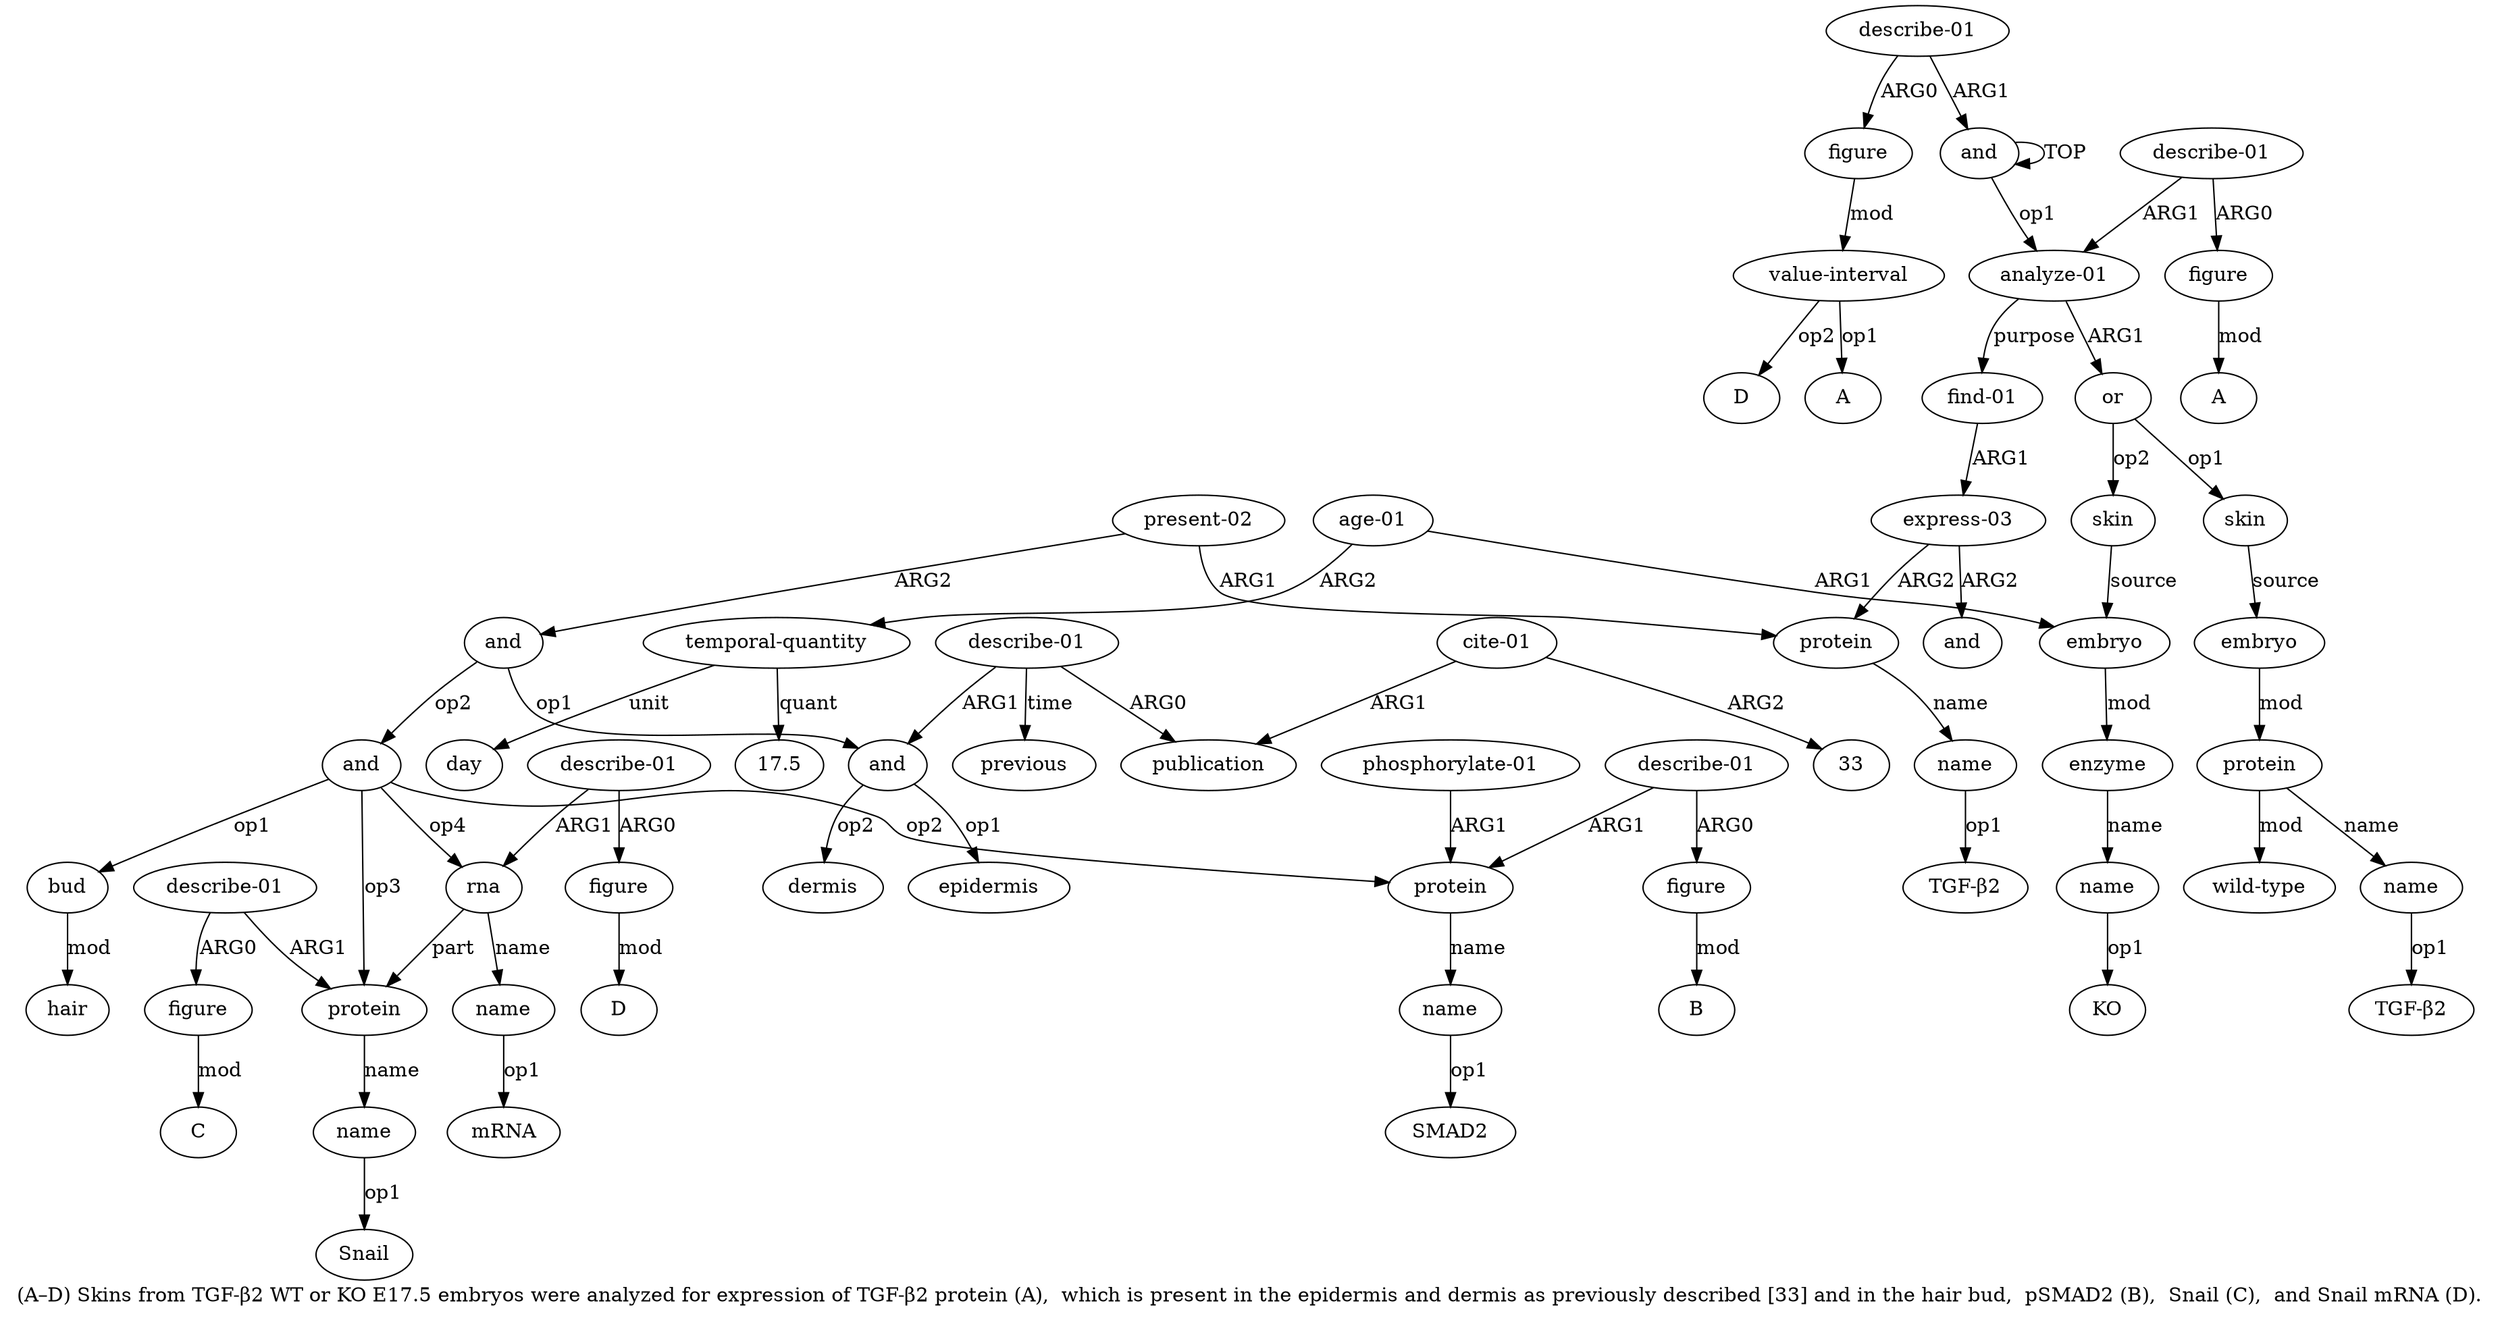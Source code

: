 digraph  {
	graph [label="(A–D) Skins from TGF-β2 WT or KO E17.5 embryos were analyzed for expression of TGF-β2 protein (A),  which is present in the \
epidermis and dermis as previously described [33] and in the hair bud,  pSMAD2 (B),  Snail (C),  and Snail mRNA (D)."];
	node [label="\N"];
	a20	 [color=black,
		gold_ind=20,
		gold_label="present-02",
		label="present-02",
		test_ind=20,
		test_label="present-02"];
	a21	 [color=black,
		gold_ind=21,
		gold_label=and,
		label=and,
		test_ind=21,
		test_label=and];
	a20 -> a21 [key=0,
	color=black,
	gold_label=ARG2,
	label=ARG2,
	test_label=ARG2];
a18 [color=black,
	gold_ind=18,
	gold_label=protein,
	label=protein,
	test_ind=18,
	test_label=protein];
a20 -> a18 [key=0,
color=black,
gold_label=ARG1,
label=ARG1,
test_label=ARG1];
a22 [color=black,
gold_ind=22,
gold_label=and,
label=and,
test_ind=22,
test_label=and];
a21 -> a22 [key=0,
color=black,
gold_label=op1,
label=op1,
test_label=op1];
a29 [color=black,
gold_ind=29,
gold_label=and,
label=and,
test_ind=29,
test_label=and];
a21 -> a29 [key=0,
color=black,
gold_label=op2,
label=op2,
test_label=op2];
a23 [color=black,
gold_ind=23,
gold_label=epidermis,
label=epidermis,
test_ind=23,
test_label=epidermis];
a22 -> a23 [key=0,
color=black,
gold_label=op1,
label=op1,
test_label=op1];
a24 [color=black,
gold_ind=24,
gold_label=dermis,
label=dermis,
test_ind=24,
test_label=dermis];
a22 -> a24 [key=0,
color=black,
gold_label=op2,
label=op2,
test_label=op2];
a25 [color=black,
gold_ind=25,
gold_label="describe-01",
label="describe-01",
test_ind=25,
test_label="describe-01"];
a25 -> a22 [key=0,
color=black,
gold_label=ARG1,
label=ARG1,
test_label=ARG1];
a26 [color=black,
gold_ind=26,
gold_label=publication,
label=publication,
test_ind=26,
test_label=publication];
a25 -> a26 [key=0,
color=black,
gold_label=ARG0,
label=ARG0,
test_label=ARG0];
a28 [color=black,
gold_ind=28,
gold_label=previous,
label=previous,
test_ind=28,
test_label=previous];
a25 -> a28 [key=0,
color=black,
gold_label=time,
label=time,
test_label=time];
a27 [color=black,
gold_ind=27,
gold_label="cite-01",
label="cite-01",
test_ind=27,
test_label="cite-01"];
a27 -> a26 [key=0,
color=black,
gold_label=ARG1,
label=ARG1,
test_label=ARG1];
"a27 33" [color=black,
gold_ind=-1,
gold_label=33,
label=33,
test_ind=-1,
test_label=33];
a27 -> "a27 33" [key=0,
color=black,
gold_label=ARG2,
label=ARG2,
test_label=ARG2];
a30 [color=black,
gold_ind=30,
gold_label=bud,
label=bud,
test_ind=30,
test_label=bud];
a29 -> a30 [key=0,
color=black,
gold_label=op1,
label=op1,
test_label=op1];
a37 [color=black,
gold_ind=37,
gold_label=protein,
label=protein,
test_ind=37,
test_label=protein];
a29 -> a37 [key=0,
color=black,
gold_label=op3,
label=op3,
test_label=op3];
a32 [color=black,
gold_ind=32,
gold_label=protein,
label=protein,
test_ind=32,
test_label=protein];
a29 -> a32 [key=0,
color=black,
gold_label=op2,
label=op2,
test_label=op2];
a41 [color=black,
gold_ind=41,
gold_label=rna,
label=rna,
test_ind=41,
test_label=rna];
a29 -> a41 [key=0,
color=black,
gold_label=op4,
label=op4,
test_label=op4];
a31 [color=black,
gold_ind=31,
gold_label=hair,
label=hair,
test_ind=31,
test_label=hair];
"a36 B" [color=black,
gold_ind=-1,
gold_label=B,
label=B,
test_ind=-1,
test_label=B];
a30 -> a31 [key=0,
color=black,
gold_label=mod,
label=mod,
test_label=mod];
"a44 D" [color=black,
gold_ind=-1,
gold_label=D,
label=D,
test_ind=-1,
test_label=D];
a38 [color=black,
gold_ind=38,
gold_label=name,
label=name,
test_ind=38,
test_label=name];
a37 -> a38 [key=0,
color=black,
gold_label=name,
label=name,
test_label=name];
a36 [color=black,
gold_ind=36,
gold_label=figure,
label=figure,
test_ind=36,
test_label=figure];
a36 -> "a36 B" [key=0,
color=black,
gold_label=mod,
label=mod,
test_label=mod];
a33 [color=black,
gold_ind=33,
gold_label=name,
label=name,
test_ind=33,
test_label=name];
"a33 SMAD2" [color=black,
gold_ind=-1,
gold_label=SMAD2,
label=SMAD2,
test_ind=-1,
test_label=SMAD2];
a33 -> "a33 SMAD2" [key=0,
color=black,
gold_label=op1,
label=op1,
test_label=op1];
a35 [color=black,
gold_ind=35,
gold_label="describe-01",
label="describe-01",
test_ind=35,
test_label="describe-01"];
a35 -> a36 [key=0,
color=black,
gold_label=ARG0,
label=ARG0,
test_label=ARG0];
a35 -> a32 [key=0,
color=black,
gold_label=ARG1,
label=ARG1,
test_label=ARG1];
a34 [color=black,
gold_ind=34,
gold_label="phosphorylate-01",
label="phosphorylate-01",
test_ind=34,
test_label="phosphorylate-01"];
a34 -> a32 [key=0,
color=black,
gold_label=ARG1,
label=ARG1,
test_label=ARG1];
"a38 Snail" [color=black,
gold_ind=-1,
gold_label=Snail,
label=Snail,
test_ind=-1,
test_label=Snail];
"a46 A" [color=black,
gold_ind=-1,
gold_label=A,
label=A,
test_ind=-1,
test_label=A];
"a13 17.5" [color=black,
gold_ind=-1,
gold_label=17.5,
label=17.5,
test_ind=-1,
test_label=17.5];
"a19 TGF-β2" [color=black,
gold_ind=-1,
gold_label="TGF-β2",
label="TGF-β2",
test_ind=-1,
test_label="TGF-β2"];
"a49 A" [color=black,
gold_ind=-1,
gold_label=A,
label=A,
test_ind=-1,
test_label=A];
"a40 C" [color=black,
gold_ind=-1,
gold_label=C,
label=C,
test_ind=-1,
test_label=C];
"a49 D" [color=black,
gold_ind=-1,
gold_label=D,
label=D,
test_ind=-1,
test_label=D];
a32 -> a33 [key=0,
color=black,
gold_label=name,
label=name,
test_label=name];
"a11 KO" [color=black,
gold_ind=-1,
gold_label=KO,
label=KO,
test_ind=-1,
test_label=KO];
a15 [color=black,
gold_ind=15,
gold_label="find-01",
label="find-01",
test_ind=15,
test_label="find-01"];
a16 [color=black,
gold_ind=16,
gold_label="express-03",
label="express-03",
test_ind=16,
test_label="express-03"];
a15 -> a16 [key=0,
color=black,
gold_label=ARG1,
label=ARG1,
test_label=ARG1];
a14 [color=black,
gold_ind=14,
gold_label=day,
label=day,
test_ind=14,
test_label=day];
a17 [color=black,
gold_ind=17,
gold_label=and,
label=and,
test_ind=17,
test_label=and];
a16 -> a17 [key=0,
color=black,
gold_label=ARG2,
label=ARG2,
test_label=ARG2];
a16 -> a18 [key=0,
color=black,
gold_label=ARG2,
label=ARG2,
test_label=ARG2];
a11 [color=black,
gold_ind=11,
gold_label=name,
label=name,
test_ind=11,
test_label=name];
a11 -> "a11 KO" [key=0,
color=black,
gold_label=op1,
label=op1,
test_label=op1];
a10 [color=black,
gold_ind=10,
gold_label=enzyme,
label=enzyme,
test_ind=10,
test_label=enzyme];
a10 -> a11 [key=0,
color=black,
gold_label=name,
label=name,
test_label=name];
a13 [color=black,
gold_ind=13,
gold_label="temporal-quantity",
label="temporal-quantity",
test_ind=13,
test_label="temporal-quantity"];
a13 -> "a13 17.5" [key=0,
color=black,
gold_label=quant,
label=quant,
test_label=quant];
a13 -> a14 [key=0,
color=black,
gold_label=unit,
label=unit,
test_label=unit];
a12 [color=black,
gold_ind=12,
gold_label="age-01",
label="age-01",
test_ind=12,
test_label="age-01"];
a12 -> a13 [key=0,
color=black,
gold_label=ARG2,
label=ARG2,
test_label=ARG2];
a9 [color=black,
gold_ind=9,
gold_label=embryo,
label=embryo,
test_ind=9,
test_label=embryo];
a12 -> a9 [key=0,
color=black,
gold_label=ARG1,
label=ARG1,
test_label=ARG1];
a39 [color=black,
gold_ind=39,
gold_label="describe-01",
label="describe-01",
test_ind=39,
test_label="describe-01"];
a39 -> a37 [key=0,
color=black,
gold_label=ARG1,
label=ARG1,
test_label=ARG1];
a40 [color=black,
gold_ind=40,
gold_label=figure,
label=figure,
test_ind=40,
test_label=figure];
a39 -> a40 [key=0,
color=black,
gold_label=ARG0,
label=ARG0,
test_label=ARG0];
a38 -> "a38 Snail" [key=0,
color=black,
gold_label=op1,
label=op1,
test_label=op1];
a19 [color=black,
gold_ind=19,
gold_label=name,
label=name,
test_ind=19,
test_label=name];
a19 -> "a19 TGF-β2" [key=0,
color=black,
gold_label=op1,
label=op1,
test_label=op1];
a18 -> a19 [key=0,
color=black,
gold_label=name,
label=name,
test_label=name];
a1 [color=black,
gold_ind=1,
gold_label="analyze-01",
label="analyze-01",
test_ind=1,
test_label="analyze-01"];
a1 -> a15 [key=0,
color=black,
gold_label=purpose,
label=purpose,
test_label=purpose];
a2 [color=black,
gold_ind=2,
gold_label=or,
label=or,
test_ind=2,
test_label=or];
a1 -> a2 [key=0,
color=black,
gold_label=ARG1,
label=ARG1,
test_label=ARG1];
a0 [color=black,
gold_ind=0,
gold_label=and,
label=and,
test_ind=0,
test_label=and];
a0 -> a1 [key=0,
color=black,
gold_label=op1,
label=op1,
test_label=op1];
a0 -> a0 [key=0,
color=black,
gold_label=TOP,
label=TOP,
test_label=TOP];
a3 [color=black,
gold_ind=3,
gold_label=skin,
label=skin,
test_ind=3,
test_label=skin];
a4 [color=black,
gold_ind=4,
gold_label=embryo,
label=embryo,
test_ind=4,
test_label=embryo];
a3 -> a4 [key=0,
color=black,
gold_label=source,
label=source,
test_label=source];
a2 -> a3 [key=0,
color=black,
gold_label=op1,
label=op1,
test_label=op1];
a8 [color=black,
gold_ind=8,
gold_label=skin,
label=skin,
test_ind=8,
test_label=skin];
a2 -> a8 [key=0,
color=black,
gold_label=op2,
label=op2,
test_label=op2];
a5 [color=black,
gold_ind=5,
gold_label=protein,
label=protein,
test_ind=5,
test_label=protein];
a7 [color=black,
gold_ind=7,
gold_label="wild-type",
label="wild-type",
test_ind=7,
test_label="wild-type"];
a5 -> a7 [key=0,
color=black,
gold_label=mod,
label=mod,
test_label=mod];
a6 [color=black,
gold_ind=6,
gold_label=name,
label=name,
test_ind=6,
test_label=name];
a5 -> a6 [key=0,
color=black,
gold_label=name,
label=name,
test_label=name];
a4 -> a5 [key=0,
color=black,
gold_label=mod,
label=mod,
test_label=mod];
"a6 TGF-β2" [color=black,
gold_ind=-1,
gold_label="TGF-β2",
label="TGF-β2",
test_ind=-1,
test_label="TGF-β2"];
a6 -> "a6 TGF-β2" [key=0,
color=black,
gold_label=op1,
label=op1,
test_label=op1];
a9 -> a10 [key=0,
color=black,
gold_label=mod,
label=mod,
test_label=mod];
a8 -> a9 [key=0,
color=black,
gold_label=source,
label=source,
test_label=source];
a46 [color=black,
gold_ind=46,
gold_label=figure,
label=figure,
test_ind=46,
test_label=figure];
a46 -> "a46 A" [key=0,
color=black,
gold_label=mod,
label=mod,
test_label=mod];
a47 [color=black,
gold_ind=47,
gold_label="describe-01",
label="describe-01",
test_ind=47,
test_label="describe-01"];
a47 -> a0 [key=0,
color=black,
gold_label=ARG1,
label=ARG1,
test_label=ARG1];
a48 [color=black,
gold_ind=48,
gold_label=figure,
label=figure,
test_ind=48,
test_label=figure];
a47 -> a48 [key=0,
color=black,
gold_label=ARG0,
label=ARG0,
test_label=ARG0];
a44 [color=black,
gold_ind=44,
gold_label=figure,
label=figure,
test_ind=44,
test_label=figure];
a44 -> "a44 D" [key=0,
color=black,
gold_label=mod,
label=mod,
test_label=mod];
a45 [color=black,
gold_ind=45,
gold_label="describe-01",
label="describe-01",
test_ind=45,
test_label="describe-01"];
a45 -> a1 [key=0,
color=black,
gold_label=ARG1,
label=ARG1,
test_label=ARG1];
a45 -> a46 [key=0,
color=black,
gold_label=ARG0,
label=ARG0,
test_label=ARG0];
a42 [color=black,
gold_ind=42,
gold_label=name,
label=name,
test_ind=42,
test_label=name];
"a42 mRNA" [color=black,
gold_ind=-1,
gold_label=mRNA,
label=mRNA,
test_ind=-1,
test_label=mRNA];
a42 -> "a42 mRNA" [key=0,
color=black,
gold_label=op1,
label=op1,
test_label=op1];
a43 [color=black,
gold_ind=43,
gold_label="describe-01",
label="describe-01",
test_ind=43,
test_label="describe-01"];
a43 -> a44 [key=0,
color=black,
gold_label=ARG0,
label=ARG0,
test_label=ARG0];
a43 -> a41 [key=0,
color=black,
gold_label=ARG1,
label=ARG1,
test_label=ARG1];
a40 -> "a40 C" [key=0,
color=black,
gold_label=mod,
label=mod,
test_label=mod];
a41 -> a37 [key=0,
color=black,
gold_label=part,
label=part,
test_label=part];
a41 -> a42 [key=0,
color=black,
gold_label=name,
label=name,
test_label=name];
a49 [color=black,
gold_ind=49,
gold_label="value-interval",
label="value-interval",
test_ind=49,
test_label="value-interval"];
a48 -> a49 [key=0,
color=black,
gold_label=mod,
label=mod,
test_label=mod];
a49 -> "a49 A" [key=0,
color=black,
gold_label=op1,
label=op1,
test_label=op1];
a49 -> "a49 D" [key=0,
color=black,
gold_label=op2,
label=op2,
test_label=op2];
}
